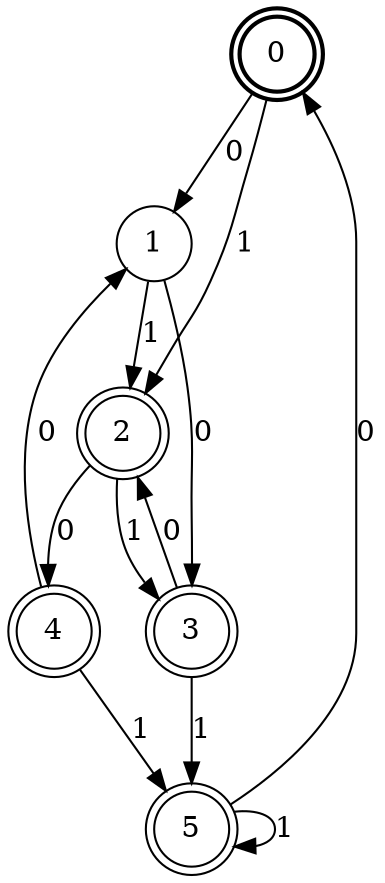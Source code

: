 digraph Automat {
    node [shape = circle];
    0 [style = "bold"];
    0 [peripheries=2]
    0 -> 1 [label = "0"];
    0 -> 2 [label = "1"];
    1 -> 3 [label = "0"];
    1 -> 2 [label = "1"];
    2 [peripheries=2]
    2 -> 4 [label = "0"];
    2 -> 3 [label = "1"];
    3 [peripheries=2]
    3 -> 2 [label = "0"];
    3 -> 5 [label = "1"];
    4 [peripheries=2]
    4 -> 1 [label = "0"];
    4 -> 5 [label = "1"];
    5 [peripheries=2]
    5 -> 0 [label = "0"];
    5 -> 5 [label = "1"];
}
